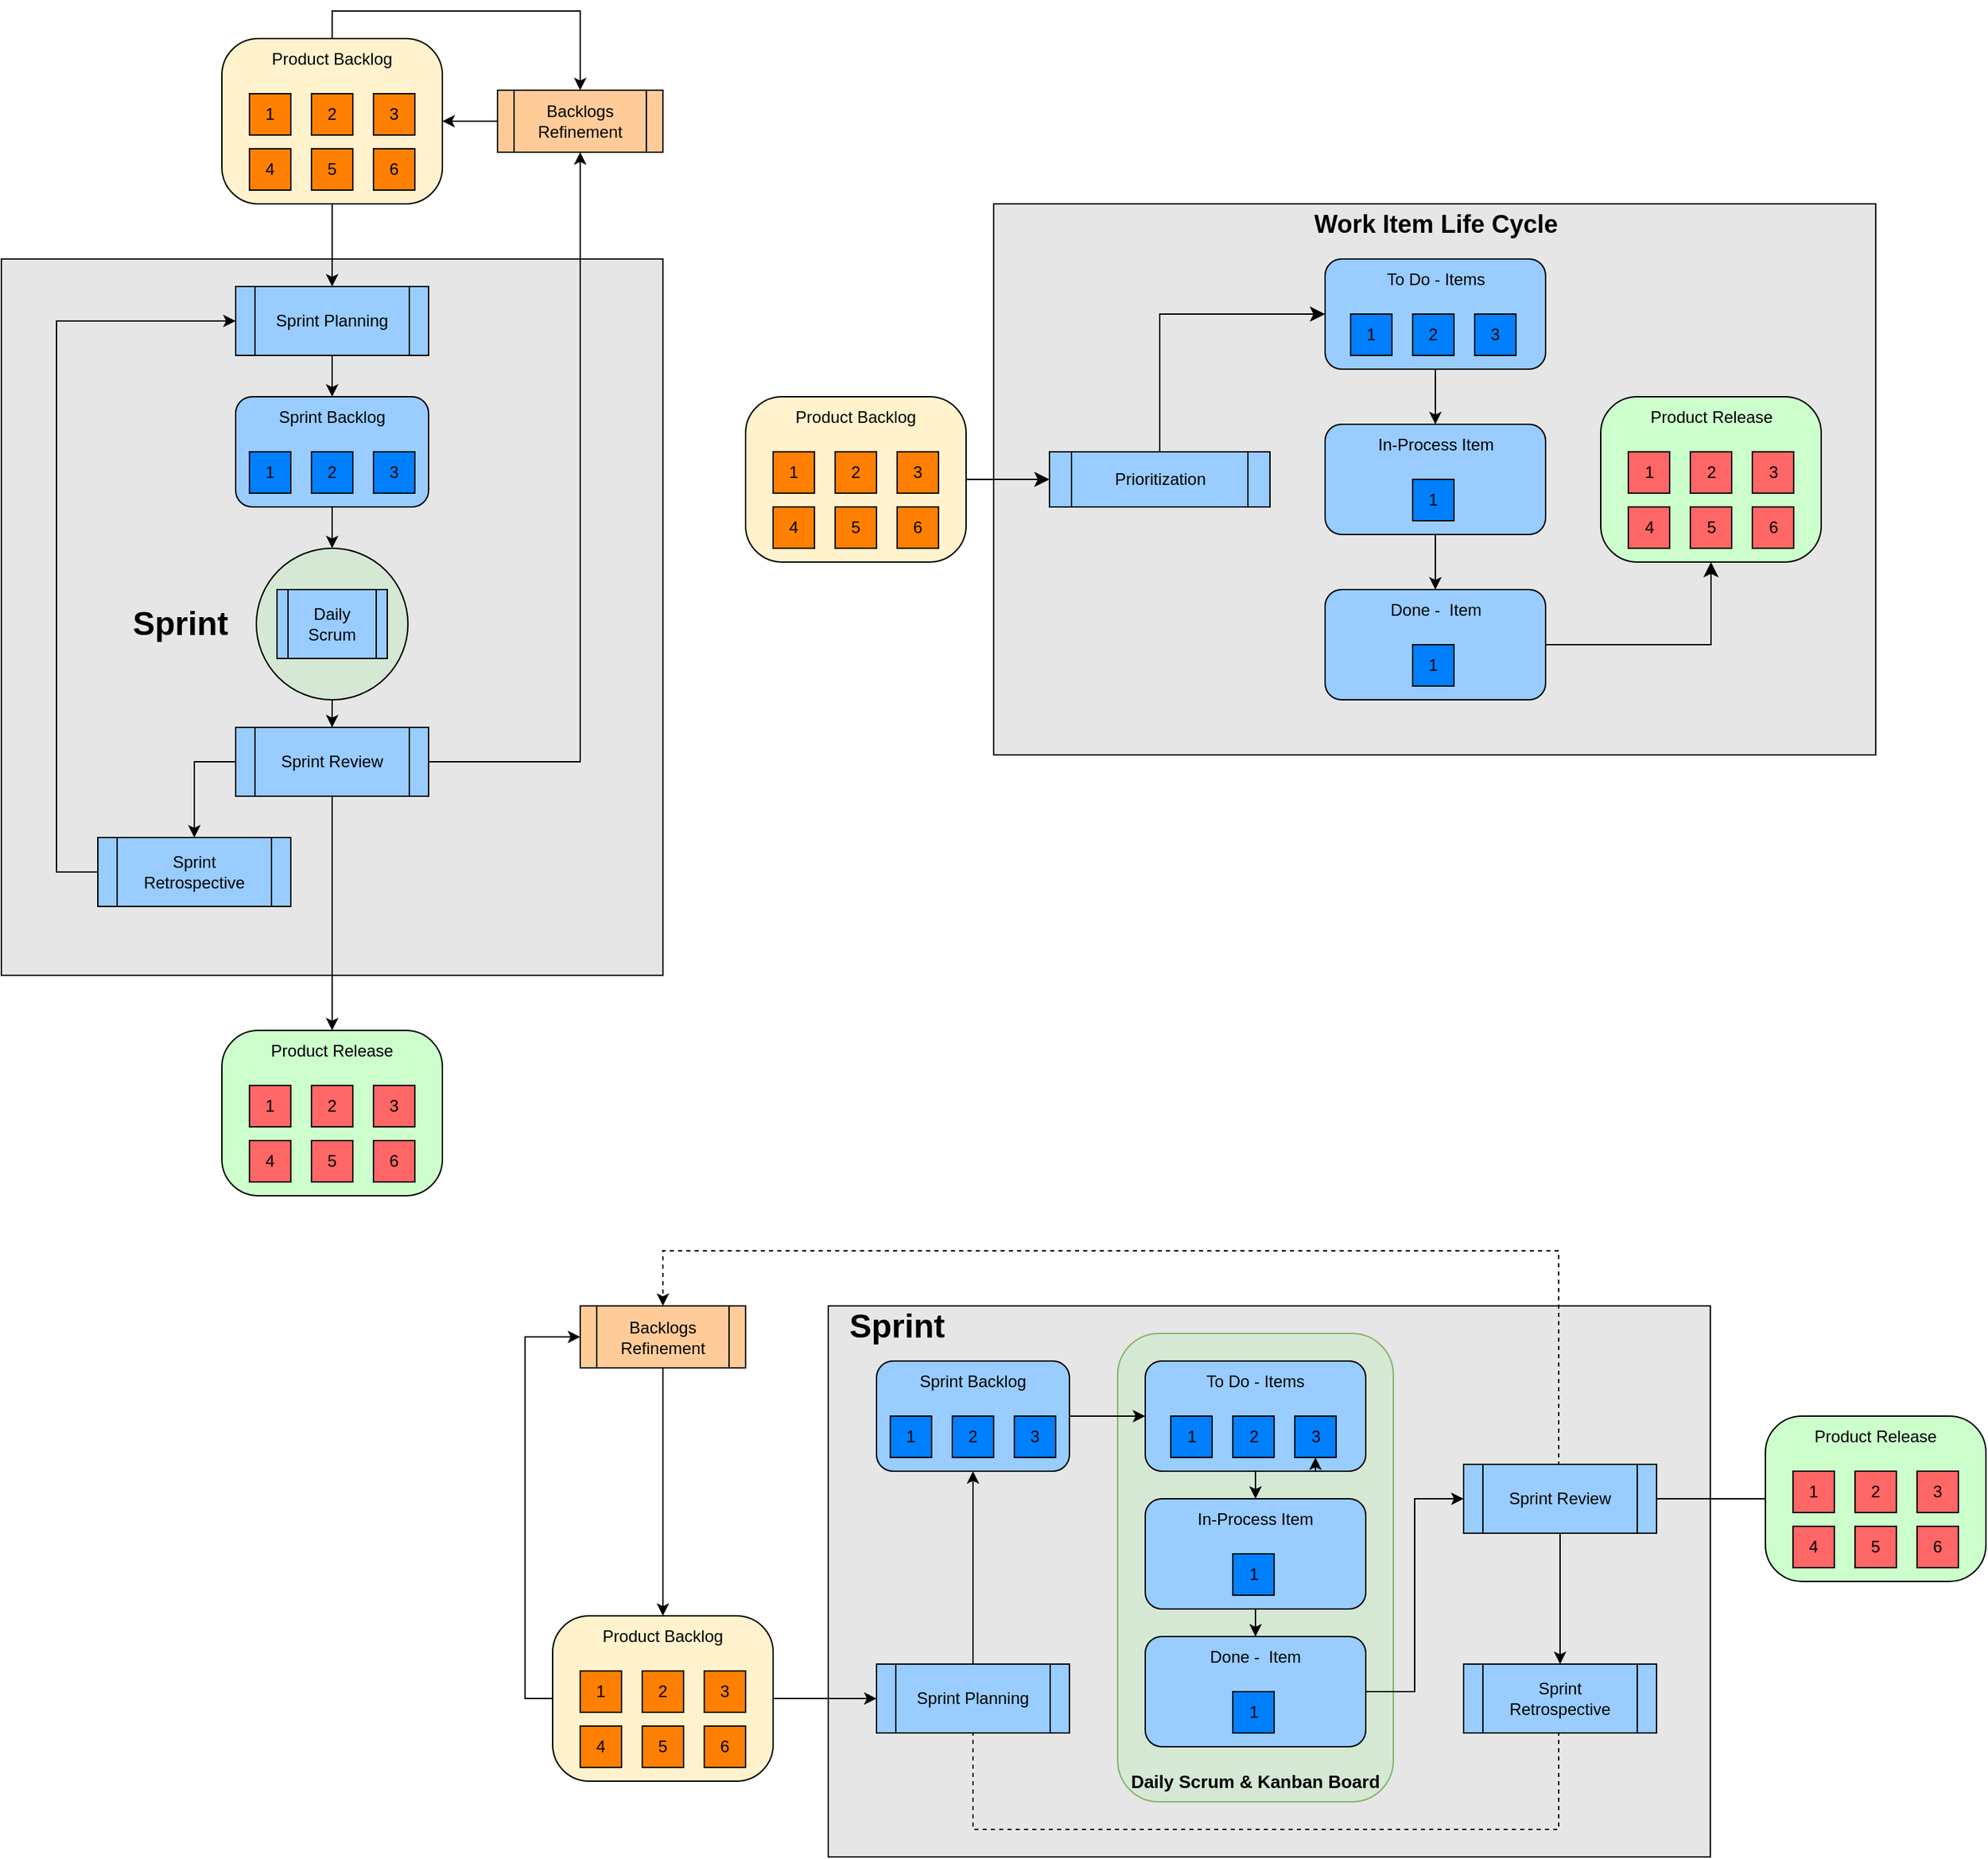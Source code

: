 <mxfile version="21.0.6" type="github">
  <diagram name="Seite-1" id="60iAo9Uzv3837oWp7tHv">
    <mxGraphModel dx="1440" dy="917" grid="1" gridSize="10" guides="1" tooltips="1" connect="1" arrows="1" fold="1" page="1" pageScale="1" pageWidth="827" pageHeight="1169" math="0" shadow="0">
      <root>
        <mxCell id="0" />
        <mxCell id="1" parent="0" />
        <mxCell id="RtyP9Lv2QQKDSvv3CPA3-4" style="edgeStyle=orthogonalEdgeStyle;rounded=0;orthogonalLoop=1;jettySize=auto;html=1;entryX=1;entryY=0.5;entryDx=0;entryDy=0;" parent="1" source="RtyP9Lv2QQKDSvv3CPA3-1" target="RtyP9Lv2QQKDSvv3CPA3-2" edge="1">
          <mxGeometry relative="1" as="geometry" />
        </mxCell>
        <mxCell id="RtyP9Lv2QQKDSvv3CPA3-1" value="Backlogs Refinement" style="shape=process;whiteSpace=wrap;html=1;backgroundOutline=1;fillColor=#FFCC99;" parent="1" vertex="1">
          <mxGeometry x="400" y="77.5" width="120" height="45" as="geometry" />
        </mxCell>
        <mxCell id="RtyP9Lv2QQKDSvv3CPA3-5" style="edgeStyle=orthogonalEdgeStyle;rounded=0;orthogonalLoop=1;jettySize=auto;html=1;entryX=0.5;entryY=0;entryDx=0;entryDy=0;" parent="1" source="RtyP9Lv2QQKDSvv3CPA3-2" target="RtyP9Lv2QQKDSvv3CPA3-1" edge="1">
          <mxGeometry relative="1" as="geometry">
            <Array as="points">
              <mxPoint x="280" y="20" />
              <mxPoint x="460" y="20" />
            </Array>
          </mxGeometry>
        </mxCell>
        <mxCell id="RtyP9Lv2QQKDSvv3CPA3-2" value="" style="rounded=1;whiteSpace=wrap;html=1;arcSize=22;fillColor=#FFF2CC;" parent="1" vertex="1">
          <mxGeometry x="200" y="40" width="160" height="120" as="geometry" />
        </mxCell>
        <mxCell id="RtyP9Lv2QQKDSvv3CPA3-3" value="Product Backlog" style="text;html=1;strokeColor=none;fillColor=none;align=center;verticalAlign=middle;whiteSpace=wrap;rounded=0;" parent="1" vertex="1">
          <mxGeometry x="200" y="40" width="160" height="30" as="geometry" />
        </mxCell>
        <mxCell id="RtyP9Lv2QQKDSvv3CPA3-6" value="1" style="rounded=0;whiteSpace=wrap;html=1;fillColor=#FF8000;" parent="1" vertex="1">
          <mxGeometry x="220" y="80" width="30" height="30" as="geometry" />
        </mxCell>
        <mxCell id="RtyP9Lv2QQKDSvv3CPA3-7" value="4" style="rounded=0;whiteSpace=wrap;html=1;fillColor=#FF8000;" parent="1" vertex="1">
          <mxGeometry x="220" y="120" width="30" height="30" as="geometry" />
        </mxCell>
        <mxCell id="RtyP9Lv2QQKDSvv3CPA3-8" value="2" style="rounded=0;whiteSpace=wrap;html=1;fillColor=#FF8000;" parent="1" vertex="1">
          <mxGeometry x="265" y="80" width="30" height="30" as="geometry" />
        </mxCell>
        <mxCell id="RtyP9Lv2QQKDSvv3CPA3-9" value="3" style="rounded=0;whiteSpace=wrap;html=1;fillColor=#FF8000;" parent="1" vertex="1">
          <mxGeometry x="310" y="80" width="30" height="30" as="geometry" />
        </mxCell>
        <mxCell id="RtyP9Lv2QQKDSvv3CPA3-10" value="5" style="rounded=0;whiteSpace=wrap;html=1;fillColor=#FF8000;" parent="1" vertex="1">
          <mxGeometry x="265" y="120" width="30" height="30" as="geometry" />
        </mxCell>
        <mxCell id="RtyP9Lv2QQKDSvv3CPA3-11" value="6" style="rounded=0;whiteSpace=wrap;html=1;fillColor=#FF8000;" parent="1" vertex="1">
          <mxGeometry x="310" y="120" width="30" height="30" as="geometry" />
        </mxCell>
        <mxCell id="RtyP9Lv2QQKDSvv3CPA3-12" value="" style="rounded=0;whiteSpace=wrap;html=1;fillColor=#E6E6E6;" parent="1" vertex="1">
          <mxGeometry x="40" y="200" width="480" height="520" as="geometry" />
        </mxCell>
        <mxCell id="RtyP9Lv2QQKDSvv3CPA3-24" style="edgeStyle=orthogonalEdgeStyle;rounded=0;orthogonalLoop=1;jettySize=auto;html=1;entryX=0.5;entryY=0;entryDx=0;entryDy=0;" parent="1" source="RtyP9Lv2QQKDSvv3CPA3-14" target="RtyP9Lv2QQKDSvv3CPA3-18" edge="1">
          <mxGeometry relative="1" as="geometry" />
        </mxCell>
        <mxCell id="RtyP9Lv2QQKDSvv3CPA3-14" value="Sprint Planning" style="shape=process;whiteSpace=wrap;html=1;backgroundOutline=1;fillColor=#99CCFF;" parent="1" vertex="1">
          <mxGeometry x="210" y="220" width="140" height="50" as="geometry" />
        </mxCell>
        <mxCell id="RtyP9Lv2QQKDSvv3CPA3-15" style="edgeStyle=orthogonalEdgeStyle;rounded=0;orthogonalLoop=1;jettySize=auto;html=1;entryX=0.5;entryY=0;entryDx=0;entryDy=0;" parent="1" source="RtyP9Lv2QQKDSvv3CPA3-2" target="RtyP9Lv2QQKDSvv3CPA3-14" edge="1">
          <mxGeometry relative="1" as="geometry" />
        </mxCell>
        <mxCell id="RtyP9Lv2QQKDSvv3CPA3-23" style="edgeStyle=orthogonalEdgeStyle;rounded=0;orthogonalLoop=1;jettySize=auto;html=1;entryX=0.5;entryY=0;entryDx=0;entryDy=0;" parent="1" source="RtyP9Lv2QQKDSvv3CPA3-16" target="RtyP9Lv2QQKDSvv3CPA3-17" edge="1">
          <mxGeometry relative="1" as="geometry" />
        </mxCell>
        <mxCell id="RtyP9Lv2QQKDSvv3CPA3-16" value="" style="rounded=1;whiteSpace=wrap;html=1;fillColor=#99CCFF;" parent="1" vertex="1">
          <mxGeometry x="210" y="300" width="140" height="80" as="geometry" />
        </mxCell>
        <mxCell id="RtyP9Lv2QQKDSvv3CPA3-27" style="edgeStyle=orthogonalEdgeStyle;rounded=0;orthogonalLoop=1;jettySize=auto;html=1;" parent="1" source="RtyP9Lv2QQKDSvv3CPA3-17" target="RtyP9Lv2QQKDSvv3CPA3-26" edge="1">
          <mxGeometry relative="1" as="geometry" />
        </mxCell>
        <mxCell id="RtyP9Lv2QQKDSvv3CPA3-17" value="" style="ellipse;whiteSpace=wrap;html=1;aspect=fixed;fillColor=#D5E8D4;" parent="1" vertex="1">
          <mxGeometry x="225" y="410" width="110" height="110" as="geometry" />
        </mxCell>
        <mxCell id="RtyP9Lv2QQKDSvv3CPA3-18" value="Sprint Backlog" style="text;html=1;strokeColor=none;fillColor=none;align=center;verticalAlign=middle;whiteSpace=wrap;rounded=0;" parent="1" vertex="1">
          <mxGeometry x="210" y="300" width="140" height="30" as="geometry" />
        </mxCell>
        <mxCell id="RtyP9Lv2QQKDSvv3CPA3-19" value="1" style="rounded=0;whiteSpace=wrap;html=1;fillColor=#007FFF;" parent="1" vertex="1">
          <mxGeometry x="220" y="340" width="30" height="30" as="geometry" />
        </mxCell>
        <mxCell id="RtyP9Lv2QQKDSvv3CPA3-20" value="2" style="rounded=0;whiteSpace=wrap;html=1;fillColor=#007FFF;" parent="1" vertex="1">
          <mxGeometry x="265" y="340" width="30" height="30" as="geometry" />
        </mxCell>
        <mxCell id="RtyP9Lv2QQKDSvv3CPA3-21" value="3" style="rounded=0;whiteSpace=wrap;html=1;fillColor=#007FFF;" parent="1" vertex="1">
          <mxGeometry x="310" y="340" width="30" height="30" as="geometry" />
        </mxCell>
        <mxCell id="RtyP9Lv2QQKDSvv3CPA3-25" value="Daily&lt;br&gt;Scrum" style="shape=process;whiteSpace=wrap;html=1;backgroundOutline=1;fillColor=#99CCFF;" parent="1" vertex="1">
          <mxGeometry x="240" y="440" width="80" height="50" as="geometry" />
        </mxCell>
        <mxCell id="RtyP9Lv2QQKDSvv3CPA3-31" style="edgeStyle=orthogonalEdgeStyle;rounded=0;orthogonalLoop=1;jettySize=auto;html=1;entryX=0.5;entryY=1;entryDx=0;entryDy=0;" parent="1" source="RtyP9Lv2QQKDSvv3CPA3-26" target="RtyP9Lv2QQKDSvv3CPA3-1" edge="1">
          <mxGeometry relative="1" as="geometry" />
        </mxCell>
        <mxCell id="RtyP9Lv2QQKDSvv3CPA3-33" style="edgeStyle=orthogonalEdgeStyle;rounded=0;orthogonalLoop=1;jettySize=auto;html=1;entryX=0.5;entryY=0;entryDx=0;entryDy=0;exitX=0;exitY=0.5;exitDx=0;exitDy=0;" parent="1" source="RtyP9Lv2QQKDSvv3CPA3-26" target="RtyP9Lv2QQKDSvv3CPA3-32" edge="1">
          <mxGeometry relative="1" as="geometry">
            <Array as="points">
              <mxPoint x="180" y="565" />
            </Array>
          </mxGeometry>
        </mxCell>
        <mxCell id="RtyP9Lv2QQKDSvv3CPA3-43" style="edgeStyle=orthogonalEdgeStyle;rounded=0;orthogonalLoop=1;jettySize=auto;html=1;entryX=0.5;entryY=0;entryDx=0;entryDy=0;" parent="1" source="RtyP9Lv2QQKDSvv3CPA3-26" target="RtyP9Lv2QQKDSvv3CPA3-36" edge="1">
          <mxGeometry relative="1" as="geometry" />
        </mxCell>
        <mxCell id="RtyP9Lv2QQKDSvv3CPA3-26" value="Sprint Review" style="shape=process;whiteSpace=wrap;html=1;backgroundOutline=1;fillColor=#99CCFF;" parent="1" vertex="1">
          <mxGeometry x="210" y="540" width="140" height="50" as="geometry" />
        </mxCell>
        <mxCell id="RtyP9Lv2QQKDSvv3CPA3-29" value="&lt;font style=&quot;font-size: 24px;&quot;&gt;&lt;b&gt;Sprint&lt;/b&gt;&lt;/font&gt;" style="text;html=1;strokeColor=none;fillColor=none;align=center;verticalAlign=middle;whiteSpace=wrap;rounded=0;" parent="1" vertex="1">
          <mxGeometry x="140" y="450" width="60" height="30" as="geometry" />
        </mxCell>
        <mxCell id="RtyP9Lv2QQKDSvv3CPA3-34" style="edgeStyle=orthogonalEdgeStyle;rounded=0;orthogonalLoop=1;jettySize=auto;html=1;entryX=0;entryY=0.5;entryDx=0;entryDy=0;" parent="1" source="RtyP9Lv2QQKDSvv3CPA3-32" target="RtyP9Lv2QQKDSvv3CPA3-14" edge="1">
          <mxGeometry relative="1" as="geometry">
            <Array as="points">
              <mxPoint x="80" y="645" />
              <mxPoint x="80" y="245" />
            </Array>
          </mxGeometry>
        </mxCell>
        <mxCell id="RtyP9Lv2QQKDSvv3CPA3-32" value="Sprint &lt;br&gt;Retrospective" style="shape=process;whiteSpace=wrap;html=1;backgroundOutline=1;fillColor=#99CCFF;" parent="1" vertex="1">
          <mxGeometry x="110" y="620" width="140" height="50" as="geometry" />
        </mxCell>
        <mxCell id="RtyP9Lv2QQKDSvv3CPA3-35" value="" style="rounded=1;whiteSpace=wrap;html=1;arcSize=22;fillColor=#CCFFCC;" parent="1" vertex="1">
          <mxGeometry x="200" y="760" width="160" height="120" as="geometry" />
        </mxCell>
        <mxCell id="RtyP9Lv2QQKDSvv3CPA3-36" value="Product Release" style="text;html=1;strokeColor=none;fillColor=none;align=center;verticalAlign=middle;whiteSpace=wrap;rounded=0;" parent="1" vertex="1">
          <mxGeometry x="200" y="760" width="160" height="30" as="geometry" />
        </mxCell>
        <mxCell id="RtyP9Lv2QQKDSvv3CPA3-37" value="1" style="rounded=0;whiteSpace=wrap;html=1;fillColor=#FF6666;" parent="1" vertex="1">
          <mxGeometry x="220" y="800" width="30" height="30" as="geometry" />
        </mxCell>
        <mxCell id="RtyP9Lv2QQKDSvv3CPA3-38" value="4" style="rounded=0;whiteSpace=wrap;html=1;fillColor=#FF6666;" parent="1" vertex="1">
          <mxGeometry x="220" y="840" width="30" height="30" as="geometry" />
        </mxCell>
        <mxCell id="RtyP9Lv2QQKDSvv3CPA3-39" value="2" style="rounded=0;whiteSpace=wrap;html=1;fillColor=#FF6666;" parent="1" vertex="1">
          <mxGeometry x="265" y="800" width="30" height="30" as="geometry" />
        </mxCell>
        <mxCell id="RtyP9Lv2QQKDSvv3CPA3-40" value="3" style="rounded=0;whiteSpace=wrap;html=1;fillColor=#FF6666;" parent="1" vertex="1">
          <mxGeometry x="310" y="800" width="30" height="30" as="geometry" />
        </mxCell>
        <mxCell id="RtyP9Lv2QQKDSvv3CPA3-41" value="5" style="rounded=0;whiteSpace=wrap;html=1;fillColor=#FF6666;" parent="1" vertex="1">
          <mxGeometry x="265" y="840" width="30" height="30" as="geometry" />
        </mxCell>
        <mxCell id="RtyP9Lv2QQKDSvv3CPA3-42" value="6" style="rounded=0;whiteSpace=wrap;html=1;fillColor=#FF6666;" parent="1" vertex="1">
          <mxGeometry x="310" y="840" width="30" height="30" as="geometry" />
        </mxCell>
        <mxCell id="RtyP9Lv2QQKDSvv3CPA3-44" value="" style="rounded=0;whiteSpace=wrap;html=1;fillColor=#E6E6E6;" parent="1" vertex="1">
          <mxGeometry x="760" y="160" width="640" height="400" as="geometry" />
        </mxCell>
        <mxCell id="zEwUv5FJ2Jgi7OApRRtR-3" style="edgeStyle=none;curved=1;rounded=0;orthogonalLoop=1;jettySize=auto;html=1;entryX=0;entryY=0.5;entryDx=0;entryDy=0;fontSize=12;startSize=8;endSize=8;" parent="1" source="RtyP9Lv2QQKDSvv3CPA3-45" target="RtyP9Lv2QQKDSvv3CPA3-56" edge="1">
          <mxGeometry relative="1" as="geometry" />
        </mxCell>
        <mxCell id="RtyP9Lv2QQKDSvv3CPA3-45" value="" style="rounded=1;whiteSpace=wrap;html=1;arcSize=22;fillColor=#FFF2CC;" parent="1" vertex="1">
          <mxGeometry x="580" y="300" width="160" height="120" as="geometry" />
        </mxCell>
        <mxCell id="RtyP9Lv2QQKDSvv3CPA3-46" value="Product Backlog" style="text;html=1;strokeColor=none;fillColor=none;align=center;verticalAlign=middle;whiteSpace=wrap;rounded=0;" parent="1" vertex="1">
          <mxGeometry x="580" y="300" width="160" height="30" as="geometry" />
        </mxCell>
        <mxCell id="RtyP9Lv2QQKDSvv3CPA3-47" value="1" style="rounded=0;whiteSpace=wrap;html=1;fillColor=#FF8000;" parent="1" vertex="1">
          <mxGeometry x="600" y="340" width="30" height="30" as="geometry" />
        </mxCell>
        <mxCell id="RtyP9Lv2QQKDSvv3CPA3-48" value="4" style="rounded=0;whiteSpace=wrap;html=1;fillColor=#FF8000;" parent="1" vertex="1">
          <mxGeometry x="600" y="380" width="30" height="30" as="geometry" />
        </mxCell>
        <mxCell id="RtyP9Lv2QQKDSvv3CPA3-49" value="2" style="rounded=0;whiteSpace=wrap;html=1;fillColor=#FF8000;" parent="1" vertex="1">
          <mxGeometry x="645" y="340" width="30" height="30" as="geometry" />
        </mxCell>
        <mxCell id="RtyP9Lv2QQKDSvv3CPA3-50" value="3" style="rounded=0;whiteSpace=wrap;html=1;fillColor=#FF8000;" parent="1" vertex="1">
          <mxGeometry x="690" y="340" width="30" height="30" as="geometry" />
        </mxCell>
        <mxCell id="RtyP9Lv2QQKDSvv3CPA3-51" value="5" style="rounded=0;whiteSpace=wrap;html=1;fillColor=#FF8000;" parent="1" vertex="1">
          <mxGeometry x="645" y="380" width="30" height="30" as="geometry" />
        </mxCell>
        <mxCell id="RtyP9Lv2QQKDSvv3CPA3-52" value="6" style="rounded=0;whiteSpace=wrap;html=1;fillColor=#FF8000;" parent="1" vertex="1">
          <mxGeometry x="690" y="380" width="30" height="30" as="geometry" />
        </mxCell>
        <mxCell id="RtyP9Lv2QQKDSvv3CPA3-54" value="&lt;font style=&quot;font-size: 18px;&quot;&gt;&lt;b&gt;Work Item Life Cycle&lt;/b&gt;&lt;/font&gt;" style="text;html=1;strokeColor=none;fillColor=none;align=center;verticalAlign=middle;whiteSpace=wrap;rounded=0;rotation=0;" parent="1" vertex="1">
          <mxGeometry x="985.5" y="160" width="190" height="30" as="geometry" />
        </mxCell>
        <mxCell id="zEwUv5FJ2Jgi7OApRRtR-4" style="edgeStyle=orthogonalEdgeStyle;rounded=0;orthogonalLoop=1;jettySize=auto;html=1;entryX=0;entryY=0.5;entryDx=0;entryDy=0;fontSize=12;startSize=8;endSize=8;" parent="1" source="RtyP9Lv2QQKDSvv3CPA3-56" target="RtyP9Lv2QQKDSvv3CPA3-57" edge="1">
          <mxGeometry relative="1" as="geometry">
            <Array as="points">
              <mxPoint x="881" y="240" />
            </Array>
          </mxGeometry>
        </mxCell>
        <mxCell id="RtyP9Lv2QQKDSvv3CPA3-56" value="Prioritization" style="shape=process;whiteSpace=wrap;html=1;backgroundOutline=1;fillColor=#99CCFF;" parent="1" vertex="1">
          <mxGeometry x="800.5" y="340" width="160" height="40" as="geometry" />
        </mxCell>
        <mxCell id="zEwUv5FJ2Jgi7OApRRtR-2" style="edgeStyle=orthogonalEdgeStyle;rounded=0;orthogonalLoop=1;jettySize=auto;html=1;entryX=0.5;entryY=1;entryDx=0;entryDy=0;fontSize=12;startSize=8;endSize=8;" parent="1" source="RtyP9Lv2QQKDSvv3CPA3-76" target="RtyP9Lv2QQKDSvv3CPA3-80" edge="1">
          <mxGeometry relative="1" as="geometry" />
        </mxCell>
        <mxCell id="RtyP9Lv2QQKDSvv3CPA3-80" value="" style="rounded=1;whiteSpace=wrap;html=1;arcSize=22;fillColor=#CCFFCC;" parent="1" vertex="1">
          <mxGeometry x="1200.5" y="300" width="160" height="120" as="geometry" />
        </mxCell>
        <mxCell id="RtyP9Lv2QQKDSvv3CPA3-81" value="Product Release" style="text;html=1;strokeColor=none;fillColor=none;align=center;verticalAlign=middle;whiteSpace=wrap;rounded=0;" parent="1" vertex="1">
          <mxGeometry x="1200.5" y="300" width="160" height="30" as="geometry" />
        </mxCell>
        <mxCell id="RtyP9Lv2QQKDSvv3CPA3-82" value="1" style="rounded=0;whiteSpace=wrap;html=1;fillColor=#FF6666;" parent="1" vertex="1">
          <mxGeometry x="1220.5" y="340" width="30" height="30" as="geometry" />
        </mxCell>
        <mxCell id="RtyP9Lv2QQKDSvv3CPA3-83" value="4" style="rounded=0;whiteSpace=wrap;html=1;fillColor=#FF6666;" parent="1" vertex="1">
          <mxGeometry x="1220.5" y="380" width="30" height="30" as="geometry" />
        </mxCell>
        <mxCell id="RtyP9Lv2QQKDSvv3CPA3-84" value="2" style="rounded=0;whiteSpace=wrap;html=1;fillColor=#FF6666;" parent="1" vertex="1">
          <mxGeometry x="1265.5" y="340" width="30" height="30" as="geometry" />
        </mxCell>
        <mxCell id="RtyP9Lv2QQKDSvv3CPA3-85" value="3" style="rounded=0;whiteSpace=wrap;html=1;fillColor=#FF6666;" parent="1" vertex="1">
          <mxGeometry x="1310.5" y="340" width="30" height="30" as="geometry" />
        </mxCell>
        <mxCell id="RtyP9Lv2QQKDSvv3CPA3-86" value="5" style="rounded=0;whiteSpace=wrap;html=1;fillColor=#FF6666;" parent="1" vertex="1">
          <mxGeometry x="1265.5" y="380" width="30" height="30" as="geometry" />
        </mxCell>
        <mxCell id="RtyP9Lv2QQKDSvv3CPA3-87" value="6" style="rounded=0;whiteSpace=wrap;html=1;fillColor=#FF6666;" parent="1" vertex="1">
          <mxGeometry x="1310.5" y="380" width="30" height="30" as="geometry" />
        </mxCell>
        <mxCell id="u61SkctuEBbx3bLfDy3J-40" style="edgeStyle=orthogonalEdgeStyle;rounded=0;orthogonalLoop=1;jettySize=auto;html=1;entryX=0.5;entryY=0;entryDx=0;entryDy=0;" edge="1" parent="1" source="u61SkctuEBbx3bLfDy3J-41" target="u61SkctuEBbx3bLfDy3J-44">
          <mxGeometry relative="1" as="geometry" />
        </mxCell>
        <mxCell id="u61SkctuEBbx3bLfDy3J-41" value="Backlogs Refinement" style="shape=process;whiteSpace=wrap;html=1;backgroundOutline=1;fillColor=#FFCC99;" vertex="1" parent="1">
          <mxGeometry x="460" y="960" width="120" height="45" as="geometry" />
        </mxCell>
        <mxCell id="u61SkctuEBbx3bLfDy3J-51" value="" style="rounded=0;whiteSpace=wrap;html=1;fillColor=#E6E6E6;" vertex="1" parent="1">
          <mxGeometry x="640" y="960" width="640" height="400" as="geometry" />
        </mxCell>
        <mxCell id="u61SkctuEBbx3bLfDy3J-52" style="edgeStyle=orthogonalEdgeStyle;rounded=0;orthogonalLoop=1;jettySize=auto;html=1;entryX=0.5;entryY=1;entryDx=0;entryDy=0;" edge="1" parent="1" source="u61SkctuEBbx3bLfDy3J-53" target="u61SkctuEBbx3bLfDy3J-56">
          <mxGeometry relative="1" as="geometry" />
        </mxCell>
        <mxCell id="u61SkctuEBbx3bLfDy3J-53" value="Sprint Planning" style="shape=process;whiteSpace=wrap;html=1;backgroundOutline=1;fillColor=#99CCFF;" vertex="1" parent="1">
          <mxGeometry x="675" y="1220" width="140" height="50" as="geometry" />
        </mxCell>
        <mxCell id="u61SkctuEBbx3bLfDy3J-54" style="edgeStyle=orthogonalEdgeStyle;rounded=0;orthogonalLoop=1;jettySize=auto;html=1;entryX=0;entryY=0.5;entryDx=0;entryDy=0;" edge="1" parent="1" source="u61SkctuEBbx3bLfDy3J-43" target="u61SkctuEBbx3bLfDy3J-53">
          <mxGeometry relative="1" as="geometry" />
        </mxCell>
        <mxCell id="u61SkctuEBbx3bLfDy3J-64" style="edgeStyle=orthogonalEdgeStyle;rounded=0;orthogonalLoop=1;jettySize=auto;html=1;entryX=0.5;entryY=0;entryDx=0;entryDy=0;dashed=1;exitX=0.5;exitY=0;exitDx=0;exitDy=0;" edge="1" parent="1" source="u61SkctuEBbx3bLfDy3J-67" target="u61SkctuEBbx3bLfDy3J-41">
          <mxGeometry relative="1" as="geometry">
            <Array as="points">
              <mxPoint x="1170" y="920" />
              <mxPoint x="520" y="920" />
            </Array>
          </mxGeometry>
        </mxCell>
        <mxCell id="u61SkctuEBbx3bLfDy3J-65" style="edgeStyle=orthogonalEdgeStyle;rounded=0;orthogonalLoop=1;jettySize=auto;html=1;entryX=0.5;entryY=0;entryDx=0;entryDy=0;exitX=0.5;exitY=1;exitDx=0;exitDy=0;" edge="1" parent="1" source="u61SkctuEBbx3bLfDy3J-67" target="u61SkctuEBbx3bLfDy3J-70">
          <mxGeometry relative="1" as="geometry">
            <Array as="points" />
          </mxGeometry>
        </mxCell>
        <mxCell id="u61SkctuEBbx3bLfDy3J-66" style="edgeStyle=orthogonalEdgeStyle;rounded=0;orthogonalLoop=1;jettySize=auto;html=1;entryX=0;entryY=0.5;entryDx=0;entryDy=0;exitX=1;exitY=0.5;exitDx=0;exitDy=0;" edge="1" parent="1" source="u61SkctuEBbx3bLfDy3J-67" target="u61SkctuEBbx3bLfDy3J-71">
          <mxGeometry relative="1" as="geometry">
            <Array as="points">
              <mxPoint x="1330" y="1100" />
            </Array>
          </mxGeometry>
        </mxCell>
        <mxCell id="u61SkctuEBbx3bLfDy3J-67" value="Sprint Review" style="shape=process;whiteSpace=wrap;html=1;backgroundOutline=1;fillColor=#99CCFF;" vertex="1" parent="1">
          <mxGeometry x="1101" y="1075" width="140" height="50" as="geometry" />
        </mxCell>
        <mxCell id="u61SkctuEBbx3bLfDy3J-68" value="&lt;font style=&quot;font-size: 24px;&quot;&gt;&lt;b&gt;Sprint&lt;/b&gt;&lt;/font&gt;" style="text;html=1;strokeColor=none;fillColor=none;align=center;verticalAlign=middle;whiteSpace=wrap;rounded=0;" vertex="1" parent="1">
          <mxGeometry x="660" y="960" width="60" height="30" as="geometry" />
        </mxCell>
        <mxCell id="u61SkctuEBbx3bLfDy3J-70" value="Sprint &lt;br&gt;Retrospective" style="shape=process;whiteSpace=wrap;html=1;backgroundOutline=1;fillColor=#99CCFF;" vertex="1" parent="1">
          <mxGeometry x="1101" y="1220" width="140" height="50" as="geometry" />
        </mxCell>
        <mxCell id="u61SkctuEBbx3bLfDy3J-79" value="" style="group" vertex="1" connectable="0" parent="1">
          <mxGeometry x="1320" y="1040" width="160" height="120" as="geometry" />
        </mxCell>
        <mxCell id="u61SkctuEBbx3bLfDy3J-71" value="" style="rounded=1;whiteSpace=wrap;html=1;arcSize=22;fillColor=#CCFFCC;" vertex="1" parent="u61SkctuEBbx3bLfDy3J-79">
          <mxGeometry width="160" height="120" as="geometry" />
        </mxCell>
        <mxCell id="u61SkctuEBbx3bLfDy3J-72" value="Product Release" style="text;html=1;strokeColor=none;fillColor=none;align=center;verticalAlign=middle;whiteSpace=wrap;rounded=0;" vertex="1" parent="u61SkctuEBbx3bLfDy3J-79">
          <mxGeometry width="160" height="30" as="geometry" />
        </mxCell>
        <mxCell id="u61SkctuEBbx3bLfDy3J-73" value="1" style="rounded=0;whiteSpace=wrap;html=1;fillColor=#FF6666;" vertex="1" parent="u61SkctuEBbx3bLfDy3J-79">
          <mxGeometry x="20" y="40" width="30" height="30" as="geometry" />
        </mxCell>
        <mxCell id="u61SkctuEBbx3bLfDy3J-74" value="4" style="rounded=0;whiteSpace=wrap;html=1;fillColor=#FF6666;" vertex="1" parent="u61SkctuEBbx3bLfDy3J-79">
          <mxGeometry x="20" y="80" width="30" height="30" as="geometry" />
        </mxCell>
        <mxCell id="u61SkctuEBbx3bLfDy3J-75" value="2" style="rounded=0;whiteSpace=wrap;html=1;fillColor=#FF6666;" vertex="1" parent="u61SkctuEBbx3bLfDy3J-79">
          <mxGeometry x="65" y="40" width="30" height="30" as="geometry" />
        </mxCell>
        <mxCell id="u61SkctuEBbx3bLfDy3J-76" value="3" style="rounded=0;whiteSpace=wrap;html=1;fillColor=#FF6666;" vertex="1" parent="u61SkctuEBbx3bLfDy3J-79">
          <mxGeometry x="110" y="40" width="30" height="30" as="geometry" />
        </mxCell>
        <mxCell id="u61SkctuEBbx3bLfDy3J-77" value="5" style="rounded=0;whiteSpace=wrap;html=1;fillColor=#FF6666;" vertex="1" parent="u61SkctuEBbx3bLfDy3J-79">
          <mxGeometry x="65" y="80" width="30" height="30" as="geometry" />
        </mxCell>
        <mxCell id="u61SkctuEBbx3bLfDy3J-78" value="6" style="rounded=0;whiteSpace=wrap;html=1;fillColor=#FF6666;" vertex="1" parent="u61SkctuEBbx3bLfDy3J-79">
          <mxGeometry x="110" y="80" width="30" height="30" as="geometry" />
        </mxCell>
        <mxCell id="u61SkctuEBbx3bLfDy3J-80" value="" style="group" vertex="1" connectable="0" parent="1">
          <mxGeometry x="440" y="1185" width="160" height="120" as="geometry" />
        </mxCell>
        <mxCell id="u61SkctuEBbx3bLfDy3J-43" value="" style="rounded=1;whiteSpace=wrap;html=1;arcSize=22;fillColor=#FFF2CC;" vertex="1" parent="u61SkctuEBbx3bLfDy3J-80">
          <mxGeometry width="160" height="120" as="geometry" />
        </mxCell>
        <mxCell id="u61SkctuEBbx3bLfDy3J-44" value="Product Backlog" style="text;html=1;strokeColor=none;fillColor=none;align=center;verticalAlign=middle;whiteSpace=wrap;rounded=0;" vertex="1" parent="u61SkctuEBbx3bLfDy3J-80">
          <mxGeometry width="160" height="30" as="geometry" />
        </mxCell>
        <mxCell id="u61SkctuEBbx3bLfDy3J-45" value="1" style="rounded=0;whiteSpace=wrap;html=1;fillColor=#FF8000;" vertex="1" parent="u61SkctuEBbx3bLfDy3J-80">
          <mxGeometry x="20" y="40" width="30" height="30" as="geometry" />
        </mxCell>
        <mxCell id="u61SkctuEBbx3bLfDy3J-46" value="4" style="rounded=0;whiteSpace=wrap;html=1;fillColor=#FF8000;" vertex="1" parent="u61SkctuEBbx3bLfDy3J-80">
          <mxGeometry x="20" y="80" width="30" height="30" as="geometry" />
        </mxCell>
        <mxCell id="u61SkctuEBbx3bLfDy3J-47" value="2" style="rounded=0;whiteSpace=wrap;html=1;fillColor=#FF8000;" vertex="1" parent="u61SkctuEBbx3bLfDy3J-80">
          <mxGeometry x="65" y="40" width="30" height="30" as="geometry" />
        </mxCell>
        <mxCell id="u61SkctuEBbx3bLfDy3J-48" value="3" style="rounded=0;whiteSpace=wrap;html=1;fillColor=#FF8000;" vertex="1" parent="u61SkctuEBbx3bLfDy3J-80">
          <mxGeometry x="110" y="40" width="30" height="30" as="geometry" />
        </mxCell>
        <mxCell id="u61SkctuEBbx3bLfDy3J-49" value="5" style="rounded=0;whiteSpace=wrap;html=1;fillColor=#FF8000;" vertex="1" parent="u61SkctuEBbx3bLfDy3J-80">
          <mxGeometry x="65" y="80" width="30" height="30" as="geometry" />
        </mxCell>
        <mxCell id="u61SkctuEBbx3bLfDy3J-50" value="6" style="rounded=0;whiteSpace=wrap;html=1;fillColor=#FF8000;" vertex="1" parent="u61SkctuEBbx3bLfDy3J-80">
          <mxGeometry x="110" y="80" width="30" height="30" as="geometry" />
        </mxCell>
        <mxCell id="u61SkctuEBbx3bLfDy3J-83" value="" style="group" vertex="1" connectable="0" parent="1">
          <mxGeometry x="675" y="1000" width="140" height="80" as="geometry" />
        </mxCell>
        <mxCell id="u61SkctuEBbx3bLfDy3J-56" value="" style="rounded=1;whiteSpace=wrap;html=1;fillColor=#99CCFF;" vertex="1" parent="u61SkctuEBbx3bLfDy3J-83">
          <mxGeometry width="140" height="80" as="geometry" />
        </mxCell>
        <mxCell id="u61SkctuEBbx3bLfDy3J-59" value="Sprint Backlog" style="text;html=1;strokeColor=none;fillColor=none;align=center;verticalAlign=middle;whiteSpace=wrap;rounded=0;" vertex="1" parent="u61SkctuEBbx3bLfDy3J-83">
          <mxGeometry width="140" height="30" as="geometry" />
        </mxCell>
        <mxCell id="u61SkctuEBbx3bLfDy3J-60" value="1" style="rounded=0;whiteSpace=wrap;html=1;fillColor=#007FFF;" vertex="1" parent="u61SkctuEBbx3bLfDy3J-83">
          <mxGeometry x="10" y="40" width="30" height="30" as="geometry" />
        </mxCell>
        <mxCell id="u61SkctuEBbx3bLfDy3J-61" value="2" style="rounded=0;whiteSpace=wrap;html=1;fillColor=#007FFF;" vertex="1" parent="u61SkctuEBbx3bLfDy3J-83">
          <mxGeometry x="55" y="40" width="30" height="30" as="geometry" />
        </mxCell>
        <mxCell id="u61SkctuEBbx3bLfDy3J-62" value="3" style="rounded=0;whiteSpace=wrap;html=1;fillColor=#007FFF;" vertex="1" parent="u61SkctuEBbx3bLfDy3J-83">
          <mxGeometry x="100" y="40" width="30" height="30" as="geometry" />
        </mxCell>
        <mxCell id="u61SkctuEBbx3bLfDy3J-84" style="edgeStyle=orthogonalEdgeStyle;rounded=0;orthogonalLoop=1;jettySize=auto;html=1;entryX=0;entryY=0.5;entryDx=0;entryDy=0;exitX=0;exitY=0.5;exitDx=0;exitDy=0;" edge="1" parent="1" source="u61SkctuEBbx3bLfDy3J-43" target="u61SkctuEBbx3bLfDy3J-41">
          <mxGeometry relative="1" as="geometry" />
        </mxCell>
        <mxCell id="u61SkctuEBbx3bLfDy3J-85" value="" style="group" vertex="1" connectable="0" parent="1">
          <mxGeometry x="1000.5" y="200" width="160" height="320" as="geometry" />
        </mxCell>
        <mxCell id="RtyP9Lv2QQKDSvv3CPA3-57" value="" style="rounded=1;whiteSpace=wrap;html=1;fillColor=#99CCFF;" parent="u61SkctuEBbx3bLfDy3J-85" vertex="1">
          <mxGeometry width="160" height="80" as="geometry" />
        </mxCell>
        <mxCell id="RtyP9Lv2QQKDSvv3CPA3-58" value="To Do - Items" style="text;html=1;strokeColor=none;fillColor=none;align=center;verticalAlign=middle;whiteSpace=wrap;rounded=0;" parent="u61SkctuEBbx3bLfDy3J-85" vertex="1">
          <mxGeometry width="160" height="30" as="geometry" />
        </mxCell>
        <mxCell id="RtyP9Lv2QQKDSvv3CPA3-59" value="1" style="rounded=0;whiteSpace=wrap;html=1;fillColor=#007FFF;" parent="u61SkctuEBbx3bLfDy3J-85" vertex="1">
          <mxGeometry x="18.5" y="40" width="30" height="30" as="geometry" />
        </mxCell>
        <mxCell id="RtyP9Lv2QQKDSvv3CPA3-60" value="2" style="rounded=0;whiteSpace=wrap;html=1;fillColor=#007FFF;" parent="u61SkctuEBbx3bLfDy3J-85" vertex="1">
          <mxGeometry x="63.5" y="40" width="30" height="30" as="geometry" />
        </mxCell>
        <mxCell id="RtyP9Lv2QQKDSvv3CPA3-61" value="3" style="rounded=0;whiteSpace=wrap;html=1;fillColor=#007FFF;" parent="u61SkctuEBbx3bLfDy3J-85" vertex="1">
          <mxGeometry x="108.5" y="40" width="30" height="30" as="geometry" />
        </mxCell>
        <mxCell id="RtyP9Lv2QQKDSvv3CPA3-63" value="" style="rounded=1;whiteSpace=wrap;html=1;fillColor=#99CCFF;" parent="u61SkctuEBbx3bLfDy3J-85" vertex="1">
          <mxGeometry y="120" width="160" height="80" as="geometry" />
        </mxCell>
        <mxCell id="RtyP9Lv2QQKDSvv3CPA3-64" value="In-Process Item" style="text;html=1;strokeColor=none;fillColor=none;align=center;verticalAlign=middle;whiteSpace=wrap;rounded=0;" parent="u61SkctuEBbx3bLfDy3J-85" vertex="1">
          <mxGeometry y="120" width="160" height="30" as="geometry" />
        </mxCell>
        <mxCell id="RtyP9Lv2QQKDSvv3CPA3-75" style="edgeStyle=orthogonalEdgeStyle;rounded=0;orthogonalLoop=1;jettySize=auto;html=1;entryX=0.5;entryY=0;entryDx=0;entryDy=0;" parent="u61SkctuEBbx3bLfDy3J-85" source="RtyP9Lv2QQKDSvv3CPA3-57" target="RtyP9Lv2QQKDSvv3CPA3-64" edge="1">
          <mxGeometry relative="1" as="geometry" />
        </mxCell>
        <mxCell id="RtyP9Lv2QQKDSvv3CPA3-65" value="1" style="rounded=0;whiteSpace=wrap;html=1;fillColor=#007FFF;" parent="u61SkctuEBbx3bLfDy3J-85" vertex="1">
          <mxGeometry x="63.5" y="160" width="30" height="30" as="geometry" />
        </mxCell>
        <mxCell id="RtyP9Lv2QQKDSvv3CPA3-76" value="" style="rounded=1;whiteSpace=wrap;html=1;fillColor=#99CCFF;" parent="u61SkctuEBbx3bLfDy3J-85" vertex="1">
          <mxGeometry y="240" width="160" height="80" as="geometry" />
        </mxCell>
        <mxCell id="RtyP9Lv2QQKDSvv3CPA3-77" value="Done -&amp;nbsp; Item" style="text;html=1;strokeColor=none;fillColor=none;align=center;verticalAlign=middle;whiteSpace=wrap;rounded=0;" parent="u61SkctuEBbx3bLfDy3J-85" vertex="1">
          <mxGeometry y="240" width="160" height="30" as="geometry" />
        </mxCell>
        <mxCell id="RtyP9Lv2QQKDSvv3CPA3-88" style="edgeStyle=orthogonalEdgeStyle;rounded=0;orthogonalLoop=1;jettySize=auto;html=1;entryX=0.5;entryY=0;entryDx=0;entryDy=0;" parent="u61SkctuEBbx3bLfDy3J-85" source="RtyP9Lv2QQKDSvv3CPA3-63" target="RtyP9Lv2QQKDSvv3CPA3-77" edge="1">
          <mxGeometry relative="1" as="geometry" />
        </mxCell>
        <mxCell id="RtyP9Lv2QQKDSvv3CPA3-78" value="1" style="rounded=0;whiteSpace=wrap;html=1;fillColor=#007FFF;" parent="u61SkctuEBbx3bLfDy3J-85" vertex="1">
          <mxGeometry x="63.5" y="280" width="30" height="30" as="geometry" />
        </mxCell>
        <mxCell id="u61SkctuEBbx3bLfDy3J-105" value="" style="edgeStyle=orthogonalEdgeStyle;rounded=0;orthogonalLoop=1;jettySize=auto;html=1;dashed=1;entryX=0.5;entryY=1;entryDx=0;entryDy=0;exitX=0.5;exitY=1;exitDx=0;exitDy=0;endArrow=none;" edge="1" parent="1" source="u61SkctuEBbx3bLfDy3J-70" target="u61SkctuEBbx3bLfDy3J-53">
          <mxGeometry relative="1" as="geometry">
            <Array as="points">
              <mxPoint x="1170" y="1340" />
              <mxPoint x="745" y="1340" />
            </Array>
            <mxPoint x="1190" y="1245" as="sourcePoint" />
            <mxPoint x="815" y="1245" as="targetPoint" />
          </mxGeometry>
        </mxCell>
        <mxCell id="u61SkctuEBbx3bLfDy3J-104" value="" style="rounded=1;whiteSpace=wrap;html=1;fillColor=#d5e8d4;strokeColor=#82b366;" vertex="1" parent="1">
          <mxGeometry x="850" y="980" width="200" height="340" as="geometry" />
        </mxCell>
        <mxCell id="u61SkctuEBbx3bLfDy3J-108" value="" style="group" vertex="1" connectable="0" parent="1">
          <mxGeometry x="870" y="1000" width="180" height="290" as="geometry" />
        </mxCell>
        <mxCell id="u61SkctuEBbx3bLfDy3J-101" value="" style="group" vertex="1" connectable="0" parent="u61SkctuEBbx3bLfDy3J-108">
          <mxGeometry width="180" height="290" as="geometry" />
        </mxCell>
        <mxCell id="u61SkctuEBbx3bLfDy3J-87" value="" style="rounded=1;whiteSpace=wrap;html=1;fillColor=#99CCFF;" vertex="1" parent="u61SkctuEBbx3bLfDy3J-101">
          <mxGeometry width="160" height="80" as="geometry" />
        </mxCell>
        <mxCell id="u61SkctuEBbx3bLfDy3J-88" value="To Do - Items" style="text;html=1;strokeColor=none;fillColor=none;align=center;verticalAlign=middle;whiteSpace=wrap;rounded=0;" vertex="1" parent="u61SkctuEBbx3bLfDy3J-101">
          <mxGeometry width="160" height="30" as="geometry" />
        </mxCell>
        <mxCell id="u61SkctuEBbx3bLfDy3J-89" value="1" style="rounded=0;whiteSpace=wrap;html=1;fillColor=#007FFF;" vertex="1" parent="u61SkctuEBbx3bLfDy3J-101">
          <mxGeometry x="18.5" y="40" width="30" height="30" as="geometry" />
        </mxCell>
        <mxCell id="u61SkctuEBbx3bLfDy3J-90" value="2" style="rounded=0;whiteSpace=wrap;html=1;fillColor=#007FFF;" vertex="1" parent="u61SkctuEBbx3bLfDy3J-101">
          <mxGeometry x="63.5" y="40" width="30" height="30" as="geometry" />
        </mxCell>
        <mxCell id="u61SkctuEBbx3bLfDy3J-91" value="3" style="rounded=0;whiteSpace=wrap;html=1;fillColor=#007FFF;" vertex="1" parent="u61SkctuEBbx3bLfDy3J-101">
          <mxGeometry x="108.5" y="40" width="30" height="30" as="geometry" />
        </mxCell>
        <mxCell id="u61SkctuEBbx3bLfDy3J-94" style="edgeStyle=orthogonalEdgeStyle;rounded=0;orthogonalLoop=1;jettySize=auto;html=1;entryX=0.5;entryY=0;entryDx=0;entryDy=0;" edge="1" parent="u61SkctuEBbx3bLfDy3J-108" source="u61SkctuEBbx3bLfDy3J-87" target="u61SkctuEBbx3bLfDy3J-93">
          <mxGeometry relative="1" as="geometry" />
        </mxCell>
        <mxCell id="u61SkctuEBbx3bLfDy3J-96" value="" style="rounded=1;whiteSpace=wrap;html=1;fillColor=#99CCFF;" vertex="1" parent="u61SkctuEBbx3bLfDy3J-108">
          <mxGeometry y="200" width="160" height="80" as="geometry" />
        </mxCell>
        <mxCell id="u61SkctuEBbx3bLfDy3J-97" value="Done -&amp;nbsp; Item" style="text;html=1;strokeColor=none;fillColor=none;align=center;verticalAlign=middle;whiteSpace=wrap;rounded=0;" vertex="1" parent="u61SkctuEBbx3bLfDy3J-108">
          <mxGeometry y="200" width="160" height="30" as="geometry" />
        </mxCell>
        <mxCell id="u61SkctuEBbx3bLfDy3J-99" value="1" style="rounded=0;whiteSpace=wrap;html=1;fillColor=#007FFF;" vertex="1" parent="u61SkctuEBbx3bLfDy3J-108">
          <mxGeometry x="63.5" y="240" width="30" height="30" as="geometry" />
        </mxCell>
        <mxCell id="u61SkctuEBbx3bLfDy3J-107" value="" style="edgeStyle=orthogonalEdgeStyle;rounded=0;orthogonalLoop=1;jettySize=auto;html=1;" edge="1" parent="u61SkctuEBbx3bLfDy3J-108" source="u61SkctuEBbx3bLfDy3J-93" target="u61SkctuEBbx3bLfDy3J-91">
          <mxGeometry relative="1" as="geometry" />
        </mxCell>
        <mxCell id="u61SkctuEBbx3bLfDy3J-92" value="" style="rounded=1;whiteSpace=wrap;html=1;fillColor=#99CCFF;" vertex="1" parent="u61SkctuEBbx3bLfDy3J-108">
          <mxGeometry y="100" width="160" height="80" as="geometry" />
        </mxCell>
        <mxCell id="u61SkctuEBbx3bLfDy3J-98" style="edgeStyle=orthogonalEdgeStyle;rounded=0;orthogonalLoop=1;jettySize=auto;html=1;entryX=0.5;entryY=0;entryDx=0;entryDy=0;" edge="1" parent="u61SkctuEBbx3bLfDy3J-108" source="u61SkctuEBbx3bLfDy3J-92" target="u61SkctuEBbx3bLfDy3J-97">
          <mxGeometry relative="1" as="geometry" />
        </mxCell>
        <mxCell id="u61SkctuEBbx3bLfDy3J-93" value="In-Process Item" style="text;html=1;strokeColor=none;fillColor=none;align=center;verticalAlign=middle;whiteSpace=wrap;rounded=0;" vertex="1" parent="u61SkctuEBbx3bLfDy3J-108">
          <mxGeometry y="100" width="160" height="30" as="geometry" />
        </mxCell>
        <mxCell id="u61SkctuEBbx3bLfDy3J-95" value="1" style="rounded=0;whiteSpace=wrap;html=1;fillColor=#007FFF;" vertex="1" parent="u61SkctuEBbx3bLfDy3J-108">
          <mxGeometry x="63.5" y="140" width="30" height="30" as="geometry" />
        </mxCell>
        <mxCell id="u61SkctuEBbx3bLfDy3J-113" value="&lt;b&gt;&lt;font style=&quot;font-size: 13px;&quot;&gt;Daily Scrum &amp;amp; Kanban Board&lt;/font&gt;&lt;/b&gt;" style="text;html=1;strokeColor=none;fillColor=none;align=center;verticalAlign=middle;whiteSpace=wrap;rounded=0;" vertex="1" parent="1">
          <mxGeometry x="855" y="1290" width="190" height="30" as="geometry" />
        </mxCell>
        <mxCell id="u61SkctuEBbx3bLfDy3J-112" style="edgeStyle=orthogonalEdgeStyle;rounded=0;orthogonalLoop=1;jettySize=auto;html=1;entryX=0;entryY=0.5;entryDx=0;entryDy=0;" edge="1" parent="1" source="u61SkctuEBbx3bLfDy3J-96" target="u61SkctuEBbx3bLfDy3J-67">
          <mxGeometry relative="1" as="geometry" />
        </mxCell>
        <mxCell id="u61SkctuEBbx3bLfDy3J-111" style="edgeStyle=orthogonalEdgeStyle;rounded=0;orthogonalLoop=1;jettySize=auto;html=1;entryX=0;entryY=0.5;entryDx=0;entryDy=0;exitX=1;exitY=0.5;exitDx=0;exitDy=0;" edge="1" parent="1" source="u61SkctuEBbx3bLfDy3J-56" target="u61SkctuEBbx3bLfDy3J-87">
          <mxGeometry relative="1" as="geometry" />
        </mxCell>
      </root>
    </mxGraphModel>
  </diagram>
</mxfile>
